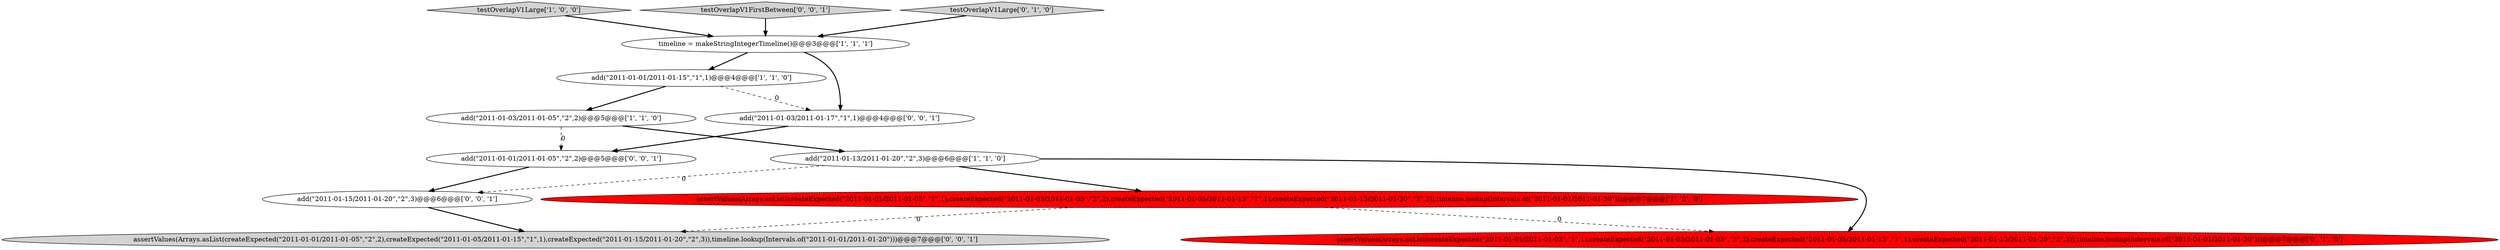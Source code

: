 digraph {
8 [style = filled, label = "add(\"2011-01-01/2011-01-05\",\"2\",2)@@@5@@@['0', '0', '1']", fillcolor = white, shape = ellipse image = "AAA0AAABBB3BBB"];
5 [style = filled, label = "timeline = makeStringIntegerTimeline()@@@3@@@['1', '1', '1']", fillcolor = white, shape = ellipse image = "AAA0AAABBB1BBB"];
4 [style = filled, label = "assertValues(Arrays.asList(createExpected(\"2011-01-01/2011-01-03\",\"1\",1),createExpected(\"2011-01-03/2011-01-05\",\"2\",2),createExpected(\"2011-01-05/2011-01-13\",\"1\",1),createExpected(\"2011-01-13/2011-01-20\",\"2\",2)),timeline.lookup(Intervals.of(\"2011-01-01/2011-01-20\")))@@@7@@@['1', '0', '0']", fillcolor = red, shape = ellipse image = "AAA1AAABBB1BBB"];
6 [style = filled, label = "assertValues(Arrays.asList(createExpected(\"2011-01-01/2011-01-03\",\"1\",1),createExpected(\"2011-01-03/2011-01-05\",\"2\",2),createExpected(\"2011-01-05/2011-01-13\",\"1\",1),createExpected(\"2011-01-13/2011-01-20\",\"2\",3)),timeline.lookup(Intervals.of(\"2011-01-01/2011-01-20\")))@@@7@@@['0', '1', '0']", fillcolor = red, shape = ellipse image = "AAA1AAABBB2BBB"];
10 [style = filled, label = "add(\"2011-01-15/2011-01-20\",\"2\",3)@@@6@@@['0', '0', '1']", fillcolor = white, shape = ellipse image = "AAA0AAABBB3BBB"];
2 [style = filled, label = "testOverlapV1Large['1', '0', '0']", fillcolor = lightgray, shape = diamond image = "AAA0AAABBB1BBB"];
11 [style = filled, label = "testOverlapV1FirstBetween['0', '0', '1']", fillcolor = lightgray, shape = diamond image = "AAA0AAABBB3BBB"];
0 [style = filled, label = "add(\"2011-01-01/2011-01-15\",\"1\",1)@@@4@@@['1', '1', '0']", fillcolor = white, shape = ellipse image = "AAA0AAABBB1BBB"];
3 [style = filled, label = "add(\"2011-01-03/2011-01-05\",\"2\",2)@@@5@@@['1', '1', '0']", fillcolor = white, shape = ellipse image = "AAA0AAABBB1BBB"];
7 [style = filled, label = "testOverlapV1Large['0', '1', '0']", fillcolor = lightgray, shape = diamond image = "AAA0AAABBB2BBB"];
1 [style = filled, label = "add(\"2011-01-13/2011-01-20\",\"2\",3)@@@6@@@['1', '1', '0']", fillcolor = white, shape = ellipse image = "AAA0AAABBB1BBB"];
9 [style = filled, label = "add(\"2011-01-03/2011-01-17\",\"1\",1)@@@4@@@['0', '0', '1']", fillcolor = white, shape = ellipse image = "AAA0AAABBB3BBB"];
12 [style = filled, label = "assertValues(Arrays.asList(createExpected(\"2011-01-01/2011-01-05\",\"2\",2),createExpected(\"2011-01-05/2011-01-15\",\"1\",1),createExpected(\"2011-01-15/2011-01-20\",\"2\",3)),timeline.lookup(Intervals.of(\"2011-01-01/2011-01-20\")))@@@7@@@['0', '0', '1']", fillcolor = lightgray, shape = ellipse image = "AAA0AAABBB3BBB"];
0->3 [style = bold, label=""];
3->8 [style = dashed, label="0"];
8->10 [style = bold, label=""];
11->5 [style = bold, label=""];
1->4 [style = bold, label=""];
7->5 [style = bold, label=""];
1->6 [style = bold, label=""];
0->9 [style = dashed, label="0"];
1->10 [style = dashed, label="0"];
3->1 [style = bold, label=""];
5->0 [style = bold, label=""];
5->9 [style = bold, label=""];
9->8 [style = bold, label=""];
10->12 [style = bold, label=""];
4->6 [style = dashed, label="0"];
4->12 [style = dashed, label="0"];
2->5 [style = bold, label=""];
}
